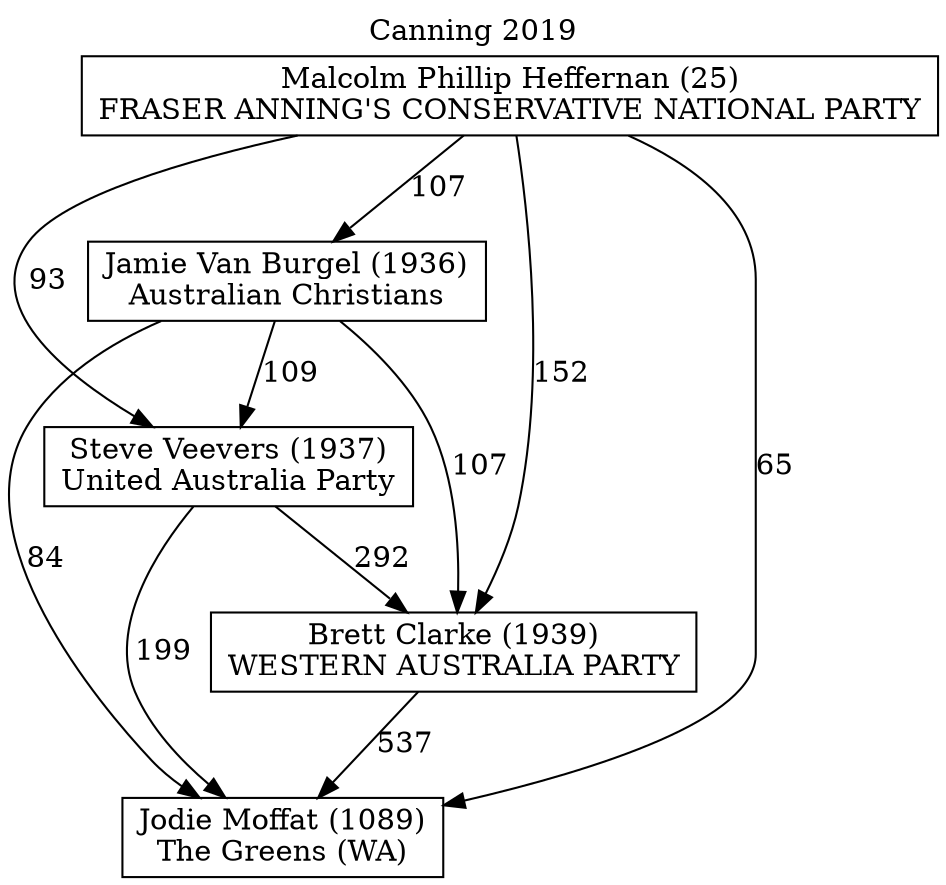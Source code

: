 // House preference flow
digraph "Jodie Moffat (1089)_Canning_2019" {
	graph [label="Canning 2019" labelloc=t mclimit=10]
	node [shape=box]
	"Jodie Moffat (1089)" [label="Jodie Moffat (1089)
The Greens (WA)"]
	"Brett Clarke (1939)" [label="Brett Clarke (1939)
WESTERN AUSTRALIA PARTY"]
	"Steve Veevers (1937)" [label="Steve Veevers (1937)
United Australia Party"]
	"Jamie Van Burgel (1936)" [label="Jamie Van Burgel (1936)
Australian Christians"]
	"Malcolm Phillip Heffernan (25)" [label="Malcolm Phillip Heffernan (25)
FRASER ANNING'S CONSERVATIVE NATIONAL PARTY"]
	"Jodie Moffat (1089)" [label="Jodie Moffat (1089)
The Greens (WA)"]
	"Steve Veevers (1937)" [label="Steve Veevers (1937)
United Australia Party"]
	"Jamie Van Burgel (1936)" [label="Jamie Van Burgel (1936)
Australian Christians"]
	"Malcolm Phillip Heffernan (25)" [label="Malcolm Phillip Heffernan (25)
FRASER ANNING'S CONSERVATIVE NATIONAL PARTY"]
	"Jodie Moffat (1089)" [label="Jodie Moffat (1089)
The Greens (WA)"]
	"Jamie Van Burgel (1936)" [label="Jamie Van Burgel (1936)
Australian Christians"]
	"Malcolm Phillip Heffernan (25)" [label="Malcolm Phillip Heffernan (25)
FRASER ANNING'S CONSERVATIVE NATIONAL PARTY"]
	"Jodie Moffat (1089)" [label="Jodie Moffat (1089)
The Greens (WA)"]
	"Malcolm Phillip Heffernan (25)" [label="Malcolm Phillip Heffernan (25)
FRASER ANNING'S CONSERVATIVE NATIONAL PARTY"]
	"Malcolm Phillip Heffernan (25)" [label="Malcolm Phillip Heffernan (25)
FRASER ANNING'S CONSERVATIVE NATIONAL PARTY"]
	"Jamie Van Burgel (1936)" [label="Jamie Van Burgel (1936)
Australian Christians"]
	"Malcolm Phillip Heffernan (25)" [label="Malcolm Phillip Heffernan (25)
FRASER ANNING'S CONSERVATIVE NATIONAL PARTY"]
	"Malcolm Phillip Heffernan (25)" [label="Malcolm Phillip Heffernan (25)
FRASER ANNING'S CONSERVATIVE NATIONAL PARTY"]
	"Steve Veevers (1937)" [label="Steve Veevers (1937)
United Australia Party"]
	"Jamie Van Burgel (1936)" [label="Jamie Van Burgel (1936)
Australian Christians"]
	"Malcolm Phillip Heffernan (25)" [label="Malcolm Phillip Heffernan (25)
FRASER ANNING'S CONSERVATIVE NATIONAL PARTY"]
	"Steve Veevers (1937)" [label="Steve Veevers (1937)
United Australia Party"]
	"Malcolm Phillip Heffernan (25)" [label="Malcolm Phillip Heffernan (25)
FRASER ANNING'S CONSERVATIVE NATIONAL PARTY"]
	"Malcolm Phillip Heffernan (25)" [label="Malcolm Phillip Heffernan (25)
FRASER ANNING'S CONSERVATIVE NATIONAL PARTY"]
	"Jamie Van Burgel (1936)" [label="Jamie Van Burgel (1936)
Australian Christians"]
	"Malcolm Phillip Heffernan (25)" [label="Malcolm Phillip Heffernan (25)
FRASER ANNING'S CONSERVATIVE NATIONAL PARTY"]
	"Malcolm Phillip Heffernan (25)" [label="Malcolm Phillip Heffernan (25)
FRASER ANNING'S CONSERVATIVE NATIONAL PARTY"]
	"Brett Clarke (1939)" [label="Brett Clarke (1939)
WESTERN AUSTRALIA PARTY"]
	"Steve Veevers (1937)" [label="Steve Veevers (1937)
United Australia Party"]
	"Jamie Van Burgel (1936)" [label="Jamie Van Burgel (1936)
Australian Christians"]
	"Malcolm Phillip Heffernan (25)" [label="Malcolm Phillip Heffernan (25)
FRASER ANNING'S CONSERVATIVE NATIONAL PARTY"]
	"Brett Clarke (1939)" [label="Brett Clarke (1939)
WESTERN AUSTRALIA PARTY"]
	"Jamie Van Burgel (1936)" [label="Jamie Van Burgel (1936)
Australian Christians"]
	"Malcolm Phillip Heffernan (25)" [label="Malcolm Phillip Heffernan (25)
FRASER ANNING'S CONSERVATIVE NATIONAL PARTY"]
	"Brett Clarke (1939)" [label="Brett Clarke (1939)
WESTERN AUSTRALIA PARTY"]
	"Malcolm Phillip Heffernan (25)" [label="Malcolm Phillip Heffernan (25)
FRASER ANNING'S CONSERVATIVE NATIONAL PARTY"]
	"Malcolm Phillip Heffernan (25)" [label="Malcolm Phillip Heffernan (25)
FRASER ANNING'S CONSERVATIVE NATIONAL PARTY"]
	"Jamie Van Burgel (1936)" [label="Jamie Van Burgel (1936)
Australian Christians"]
	"Malcolm Phillip Heffernan (25)" [label="Malcolm Phillip Heffernan (25)
FRASER ANNING'S CONSERVATIVE NATIONAL PARTY"]
	"Malcolm Phillip Heffernan (25)" [label="Malcolm Phillip Heffernan (25)
FRASER ANNING'S CONSERVATIVE NATIONAL PARTY"]
	"Steve Veevers (1937)" [label="Steve Veevers (1937)
United Australia Party"]
	"Jamie Van Burgel (1936)" [label="Jamie Van Burgel (1936)
Australian Christians"]
	"Malcolm Phillip Heffernan (25)" [label="Malcolm Phillip Heffernan (25)
FRASER ANNING'S CONSERVATIVE NATIONAL PARTY"]
	"Steve Veevers (1937)" [label="Steve Veevers (1937)
United Australia Party"]
	"Malcolm Phillip Heffernan (25)" [label="Malcolm Phillip Heffernan (25)
FRASER ANNING'S CONSERVATIVE NATIONAL PARTY"]
	"Malcolm Phillip Heffernan (25)" [label="Malcolm Phillip Heffernan (25)
FRASER ANNING'S CONSERVATIVE NATIONAL PARTY"]
	"Jamie Van Burgel (1936)" [label="Jamie Van Burgel (1936)
Australian Christians"]
	"Malcolm Phillip Heffernan (25)" [label="Malcolm Phillip Heffernan (25)
FRASER ANNING'S CONSERVATIVE NATIONAL PARTY"]
	"Malcolm Phillip Heffernan (25)" [label="Malcolm Phillip Heffernan (25)
FRASER ANNING'S CONSERVATIVE NATIONAL PARTY"]
	"Brett Clarke (1939)" -> "Jodie Moffat (1089)" [label=537]
	"Steve Veevers (1937)" -> "Brett Clarke (1939)" [label=292]
	"Jamie Van Burgel (1936)" -> "Steve Veevers (1937)" [label=109]
	"Malcolm Phillip Heffernan (25)" -> "Jamie Van Burgel (1936)" [label=107]
	"Steve Veevers (1937)" -> "Jodie Moffat (1089)" [label=199]
	"Jamie Van Burgel (1936)" -> "Jodie Moffat (1089)" [label=84]
	"Malcolm Phillip Heffernan (25)" -> "Jodie Moffat (1089)" [label=65]
	"Malcolm Phillip Heffernan (25)" -> "Steve Veevers (1937)" [label=93]
	"Jamie Van Burgel (1936)" -> "Brett Clarke (1939)" [label=107]
	"Malcolm Phillip Heffernan (25)" -> "Brett Clarke (1939)" [label=152]
}
